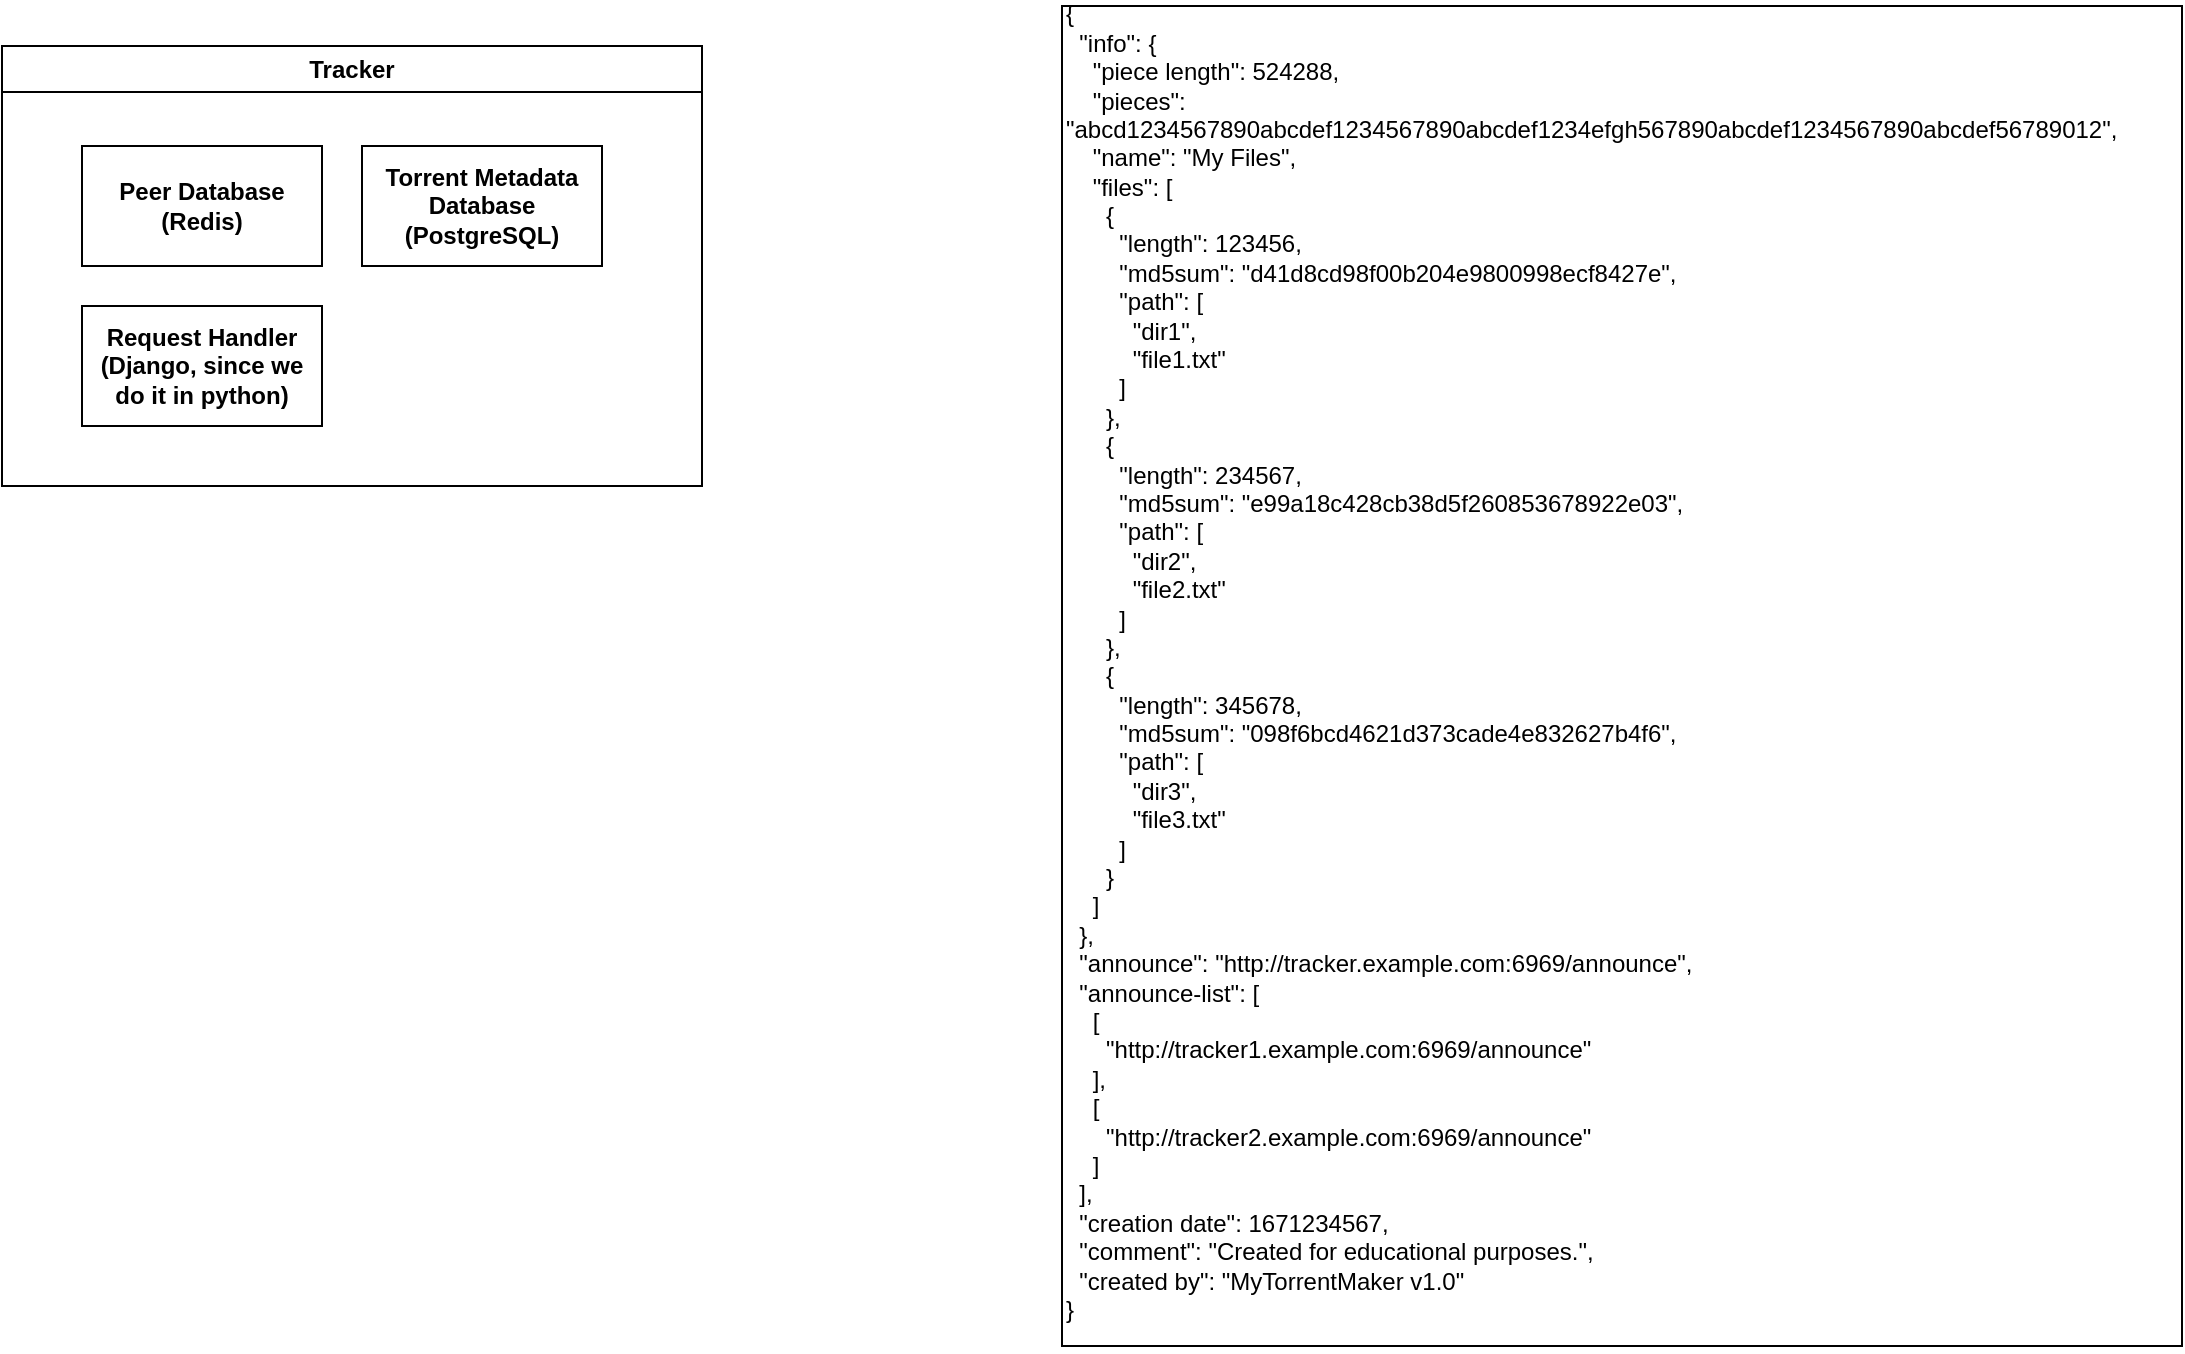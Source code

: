 <mxfile version="24.8.3">
  <diagram name="Page-1" id="tYU58u2owK7ryAxgh6hC">
    <mxGraphModel dx="1373" dy="628" grid="1" gridSize="10" guides="1" tooltips="1" connect="1" arrows="1" fold="1" page="1" pageScale="1" pageWidth="850" pageHeight="1100" math="0" shadow="0">
      <root>
        <mxCell id="0" />
        <mxCell id="1" parent="0" />
        <mxCell id="0KlV3n1kMuCpsgqu7Pv1-2" value="Tracker" style="swimlane;whiteSpace=wrap;html=1;" vertex="1" parent="1">
          <mxGeometry x="140" y="180" width="350" height="220" as="geometry" />
        </mxCell>
        <mxCell id="0KlV3n1kMuCpsgqu7Pv1-3" value="&lt;b&gt;Peer Database&lt;/b&gt;&lt;div&gt;&lt;b&gt;(Redis)&lt;/b&gt;&lt;/div&gt;" style="rounded=0;whiteSpace=wrap;html=1;" vertex="1" parent="0KlV3n1kMuCpsgqu7Pv1-2">
          <mxGeometry x="40" y="50" width="120" height="60" as="geometry" />
        </mxCell>
        <mxCell id="0KlV3n1kMuCpsgqu7Pv1-4" value="&lt;strong&gt;Torrent Metadata Database&lt;/strong&gt;&lt;div&gt;&lt;strong&gt;(PostgreSQL)&lt;/strong&gt;&lt;/div&gt;" style="rounded=0;whiteSpace=wrap;html=1;" vertex="1" parent="0KlV3n1kMuCpsgqu7Pv1-2">
          <mxGeometry x="180" y="50" width="120" height="60" as="geometry" />
        </mxCell>
        <mxCell id="0KlV3n1kMuCpsgqu7Pv1-5" value="&lt;b&gt;Request Handler&lt;br&gt;(Django, since we do it in python)&lt;/b&gt;" style="rounded=0;whiteSpace=wrap;html=1;" vertex="1" parent="0KlV3n1kMuCpsgqu7Pv1-2">
          <mxGeometry x="40" y="130" width="120" height="60" as="geometry" />
        </mxCell>
        <mxCell id="0KlV3n1kMuCpsgqu7Pv1-6" value="&lt;div&gt;{&lt;/div&gt;&lt;div&gt;&amp;nbsp; &quot;info&quot;: {&lt;/div&gt;&lt;div&gt;&amp;nbsp; &amp;nbsp; &quot;piece length&quot;: 524288,&lt;/div&gt;&lt;div&gt;&amp;nbsp; &amp;nbsp; &quot;pieces&quot;: &quot;abcd1234567890abcdef1234567890abcdef1234efgh567890abcdef1234567890abcdef56789012&quot;,&lt;/div&gt;&lt;div&gt;&amp;nbsp; &amp;nbsp; &quot;name&quot;: &quot;My Files&quot;,&lt;/div&gt;&lt;div&gt;&amp;nbsp; &amp;nbsp; &quot;files&quot;: [&lt;/div&gt;&lt;div&gt;&amp;nbsp; &amp;nbsp; &amp;nbsp; {&lt;/div&gt;&lt;div&gt;&amp;nbsp; &amp;nbsp; &amp;nbsp; &amp;nbsp; &quot;length&quot;: 123456,&lt;/div&gt;&lt;div&gt;&amp;nbsp; &amp;nbsp; &amp;nbsp; &amp;nbsp; &quot;md5sum&quot;: &quot;d41d8cd98f00b204e9800998ecf8427e&quot;,&lt;/div&gt;&lt;div&gt;&amp;nbsp; &amp;nbsp; &amp;nbsp; &amp;nbsp; &quot;path&quot;: [&lt;/div&gt;&lt;div&gt;&amp;nbsp; &amp;nbsp; &amp;nbsp; &amp;nbsp; &amp;nbsp; &quot;dir1&quot;,&lt;/div&gt;&lt;div&gt;&amp;nbsp; &amp;nbsp; &amp;nbsp; &amp;nbsp; &amp;nbsp; &quot;file1.txt&quot;&lt;/div&gt;&lt;div&gt;&amp;nbsp; &amp;nbsp; &amp;nbsp; &amp;nbsp; ]&lt;/div&gt;&lt;div&gt;&amp;nbsp; &amp;nbsp; &amp;nbsp; },&lt;/div&gt;&lt;div&gt;&amp;nbsp; &amp;nbsp; &amp;nbsp; {&lt;/div&gt;&lt;div&gt;&amp;nbsp; &amp;nbsp; &amp;nbsp; &amp;nbsp; &quot;length&quot;: 234567,&lt;/div&gt;&lt;div&gt;&amp;nbsp; &amp;nbsp; &amp;nbsp; &amp;nbsp; &quot;md5sum&quot;: &quot;e99a18c428cb38d5f260853678922e03&quot;,&lt;/div&gt;&lt;div&gt;&amp;nbsp; &amp;nbsp; &amp;nbsp; &amp;nbsp; &quot;path&quot;: [&lt;/div&gt;&lt;div&gt;&amp;nbsp; &amp;nbsp; &amp;nbsp; &amp;nbsp; &amp;nbsp; &quot;dir2&quot;,&lt;/div&gt;&lt;div&gt;&amp;nbsp; &amp;nbsp; &amp;nbsp; &amp;nbsp; &amp;nbsp; &quot;file2.txt&quot;&lt;/div&gt;&lt;div&gt;&amp;nbsp; &amp;nbsp; &amp;nbsp; &amp;nbsp; ]&lt;/div&gt;&lt;div&gt;&amp;nbsp; &amp;nbsp; &amp;nbsp; },&lt;/div&gt;&lt;div&gt;&amp;nbsp; &amp;nbsp; &amp;nbsp; {&lt;/div&gt;&lt;div&gt;&amp;nbsp; &amp;nbsp; &amp;nbsp; &amp;nbsp; &quot;length&quot;: 345678,&lt;/div&gt;&lt;div&gt;&amp;nbsp; &amp;nbsp; &amp;nbsp; &amp;nbsp; &quot;md5sum&quot;: &quot;098f6bcd4621d373cade4e832627b4f6&quot;,&lt;/div&gt;&lt;div&gt;&amp;nbsp; &amp;nbsp; &amp;nbsp; &amp;nbsp; &quot;path&quot;: [&lt;/div&gt;&lt;div&gt;&amp;nbsp; &amp;nbsp; &amp;nbsp; &amp;nbsp; &amp;nbsp; &quot;dir3&quot;,&lt;/div&gt;&lt;div&gt;&amp;nbsp; &amp;nbsp; &amp;nbsp; &amp;nbsp; &amp;nbsp; &quot;file3.txt&quot;&lt;/div&gt;&lt;div&gt;&amp;nbsp; &amp;nbsp; &amp;nbsp; &amp;nbsp; ]&lt;/div&gt;&lt;div&gt;&amp;nbsp; &amp;nbsp; &amp;nbsp; }&lt;/div&gt;&lt;div&gt;&amp;nbsp; &amp;nbsp; ]&lt;/div&gt;&lt;div&gt;&amp;nbsp; },&lt;/div&gt;&lt;div&gt;&amp;nbsp; &quot;announce&quot;: &quot;http://tracker.example.com:6969/announce&quot;,&lt;/div&gt;&lt;div&gt;&amp;nbsp; &quot;announce-list&quot;: [&lt;/div&gt;&lt;div&gt;&amp;nbsp; &amp;nbsp; [&lt;/div&gt;&lt;div&gt;&amp;nbsp; &amp;nbsp; &amp;nbsp; &quot;http://tracker1.example.com:6969/announce&quot;&lt;/div&gt;&lt;div&gt;&amp;nbsp; &amp;nbsp; ],&lt;/div&gt;&lt;div&gt;&amp;nbsp; &amp;nbsp; [&lt;/div&gt;&lt;div&gt;&amp;nbsp; &amp;nbsp; &amp;nbsp; &quot;http://tracker2.example.com:6969/announce&quot;&lt;/div&gt;&lt;div&gt;&amp;nbsp; &amp;nbsp; ]&lt;/div&gt;&lt;div&gt;&amp;nbsp; ],&lt;/div&gt;&lt;div&gt;&amp;nbsp; &quot;creation date&quot;: 1671234567,&lt;/div&gt;&lt;div&gt;&amp;nbsp; &quot;comment&quot;: &quot;Created for educational purposes.&quot;,&lt;/div&gt;&lt;div&gt;&amp;nbsp; &quot;created by&quot;: &quot;MyTorrentMaker v1.0&quot;&lt;/div&gt;&lt;div&gt;}&lt;/div&gt;&lt;div&gt;&lt;br&gt;&lt;/div&gt;" style="rounded=0;whiteSpace=wrap;html=1;align=left;" vertex="1" parent="1">
          <mxGeometry x="670" y="160" width="560" height="670" as="geometry" />
        </mxCell>
      </root>
    </mxGraphModel>
  </diagram>
</mxfile>
